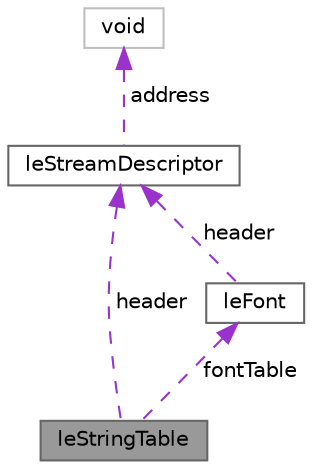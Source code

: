 digraph "leStringTable"
{
 // INTERACTIVE_SVG=YES
 // LATEX_PDF_SIZE
  bgcolor="transparent";
  edge [fontname=Helvetica,fontsize=10,labelfontname=Helvetica,labelfontsize=10];
  node [fontname=Helvetica,fontsize=10,shape=box,height=0.2,width=0.4];
  Node1 [label="leStringTable",height=0.2,width=0.4,color="gray40", fillcolor="grey60", style="filled", fontcolor="black",tooltip="This struct represents string a string table."];
  Node2 -> Node1 [dir="back",color="darkorchid3",style="dashed",label=" header" ];
  Node2 [label="leStreamDescriptor",height=0.2,width=0.4,color="gray40", fillcolor="white", style="filled",URL="$structleStreamDescriptor.html",tooltip="This struct represents a stream descriptor."];
  Node3 -> Node2 [dir="back",color="darkorchid3",style="dashed",label=" address" ];
  Node3 [label="void",height=0.2,width=0.4,color="grey75", fillcolor="white", style="filled",tooltip=" "];
  Node4 -> Node1 [dir="back",color="darkorchid3",style="dashed",label=" fontTable" ];
  Node4 [label="leFont",height=0.2,width=0.4,color="gray40", fillcolor="white", style="filled",URL="$structleFont.html",tooltip="This struct represents a font object."];
  Node2 -> Node4 [dir="back",color="darkorchid3",style="dashed",label=" header" ];
}
